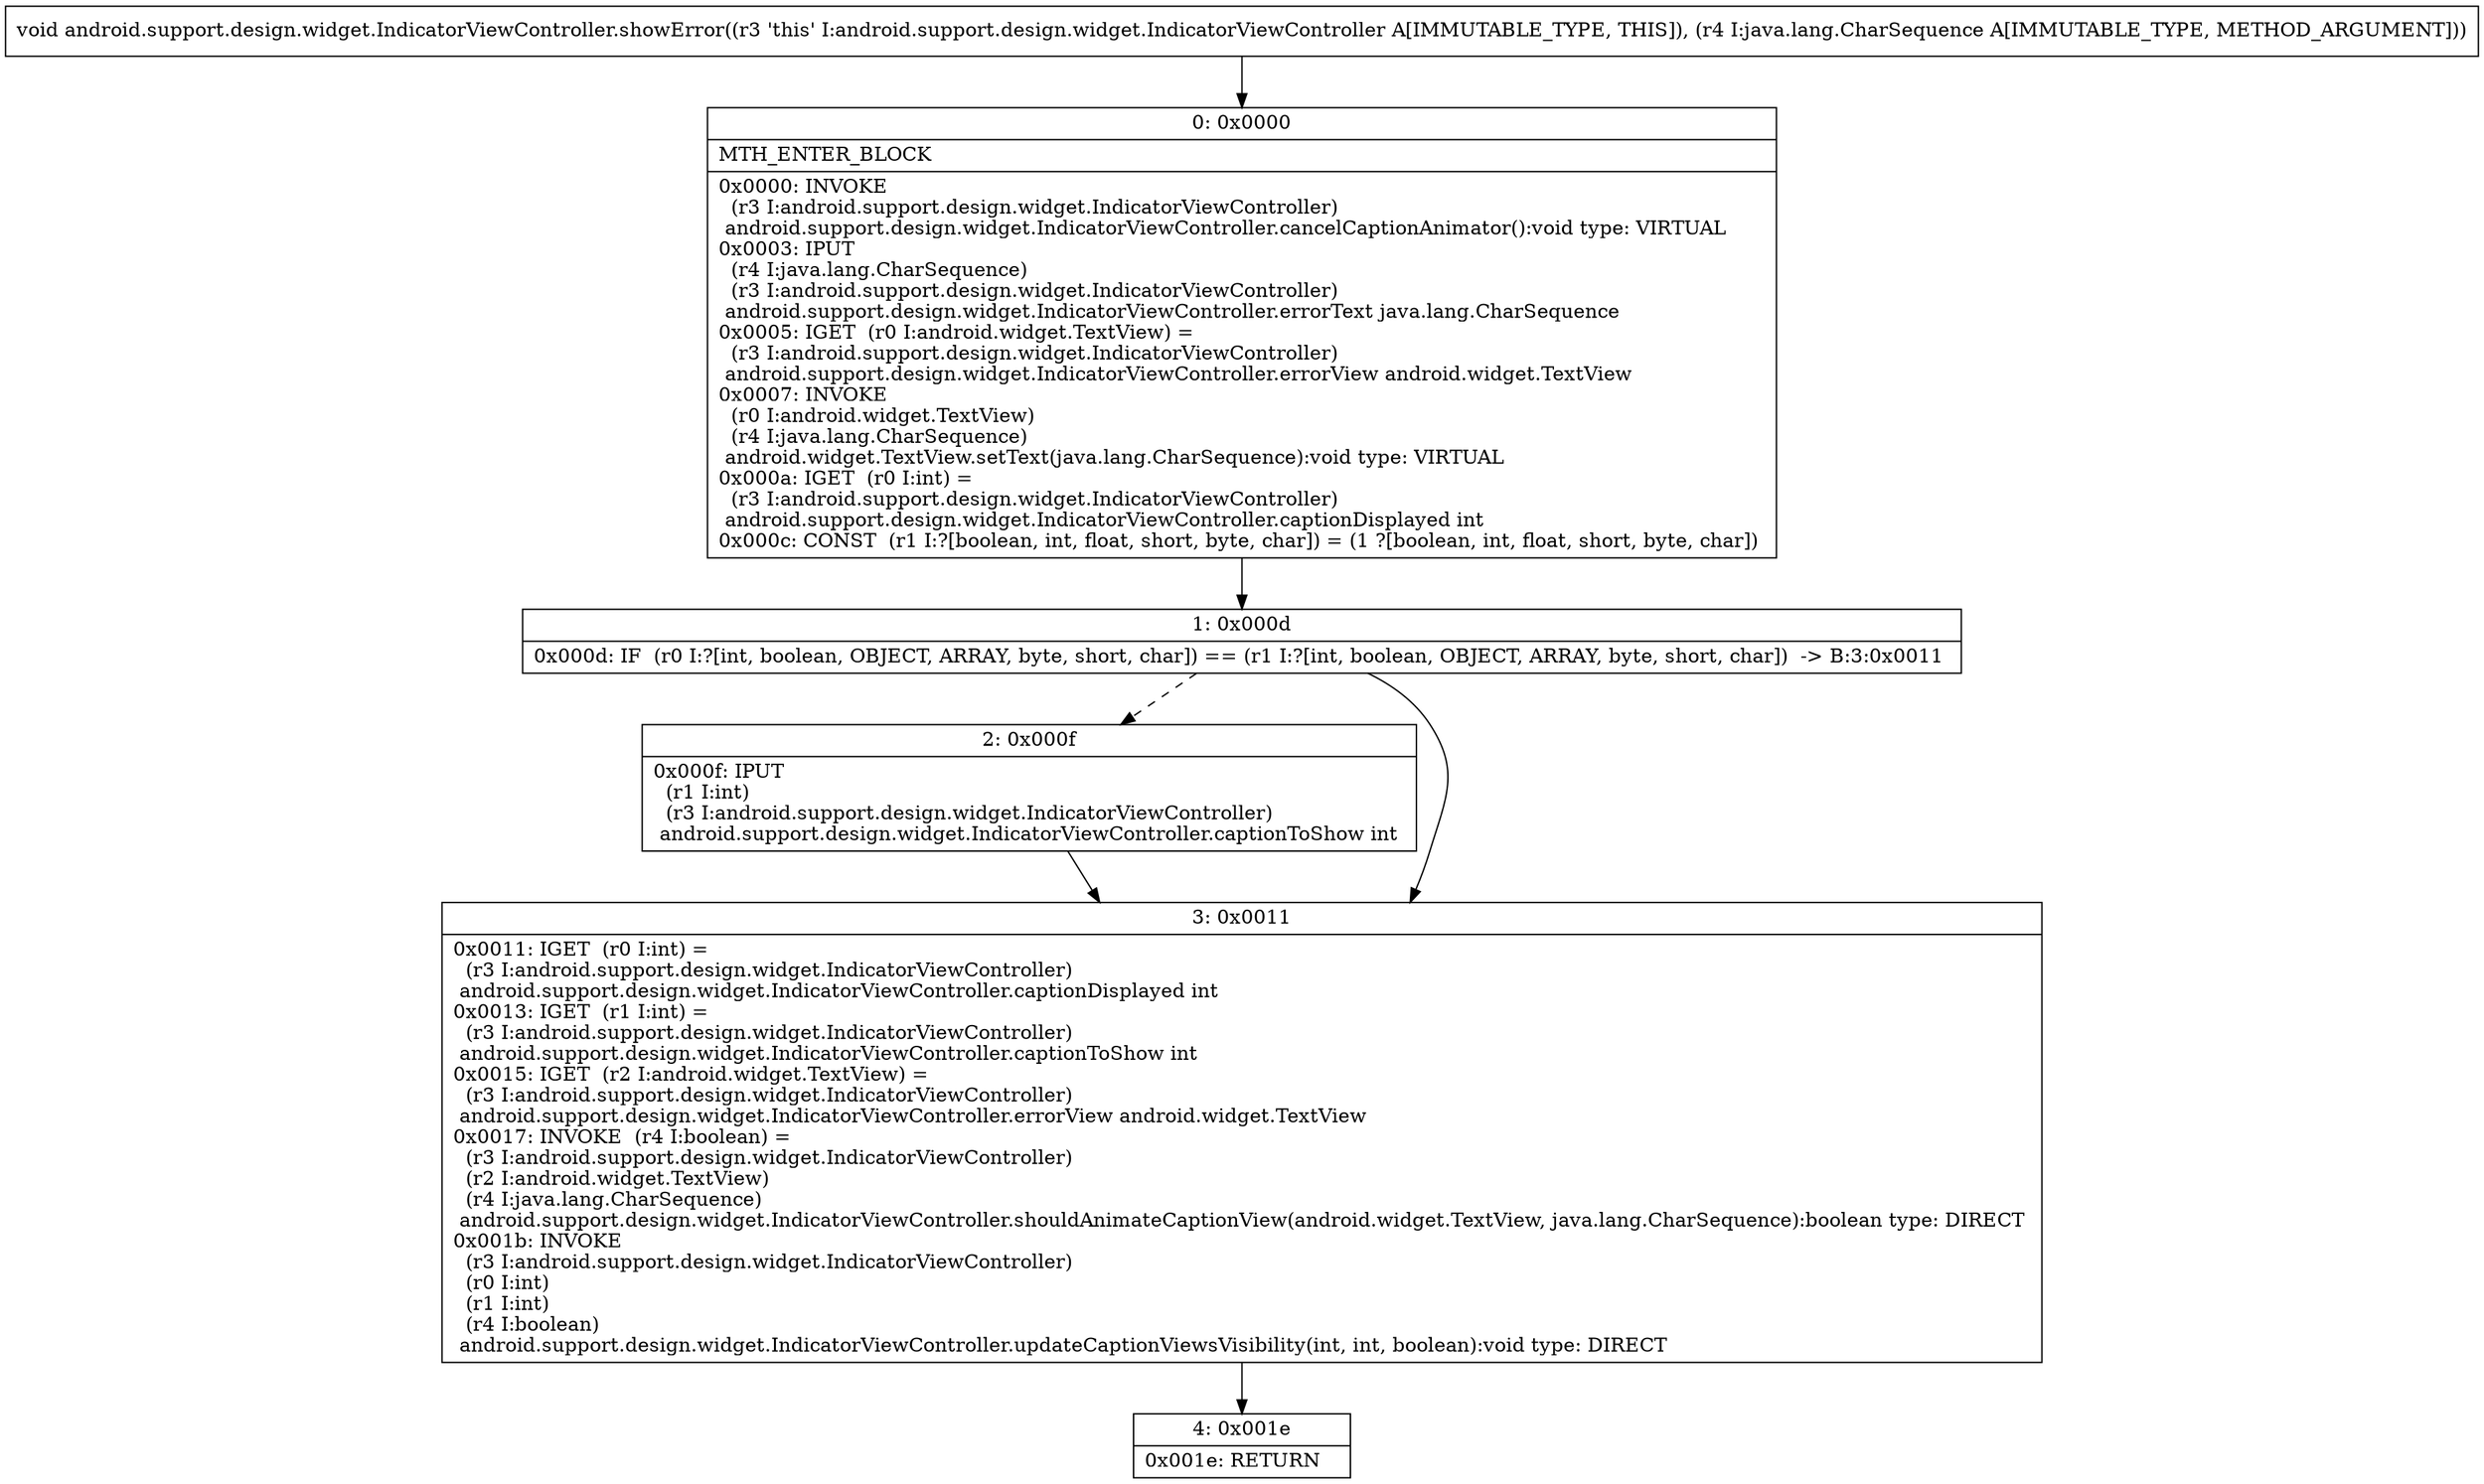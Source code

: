 digraph "CFG forandroid.support.design.widget.IndicatorViewController.showError(Ljava\/lang\/CharSequence;)V" {
Node_0 [shape=record,label="{0\:\ 0x0000|MTH_ENTER_BLOCK\l|0x0000: INVOKE  \l  (r3 I:android.support.design.widget.IndicatorViewController)\l android.support.design.widget.IndicatorViewController.cancelCaptionAnimator():void type: VIRTUAL \l0x0003: IPUT  \l  (r4 I:java.lang.CharSequence)\l  (r3 I:android.support.design.widget.IndicatorViewController)\l android.support.design.widget.IndicatorViewController.errorText java.lang.CharSequence \l0x0005: IGET  (r0 I:android.widget.TextView) = \l  (r3 I:android.support.design.widget.IndicatorViewController)\l android.support.design.widget.IndicatorViewController.errorView android.widget.TextView \l0x0007: INVOKE  \l  (r0 I:android.widget.TextView)\l  (r4 I:java.lang.CharSequence)\l android.widget.TextView.setText(java.lang.CharSequence):void type: VIRTUAL \l0x000a: IGET  (r0 I:int) = \l  (r3 I:android.support.design.widget.IndicatorViewController)\l android.support.design.widget.IndicatorViewController.captionDisplayed int \l0x000c: CONST  (r1 I:?[boolean, int, float, short, byte, char]) = (1 ?[boolean, int, float, short, byte, char]) \l}"];
Node_1 [shape=record,label="{1\:\ 0x000d|0x000d: IF  (r0 I:?[int, boolean, OBJECT, ARRAY, byte, short, char]) == (r1 I:?[int, boolean, OBJECT, ARRAY, byte, short, char])  \-\> B:3:0x0011 \l}"];
Node_2 [shape=record,label="{2\:\ 0x000f|0x000f: IPUT  \l  (r1 I:int)\l  (r3 I:android.support.design.widget.IndicatorViewController)\l android.support.design.widget.IndicatorViewController.captionToShow int \l}"];
Node_3 [shape=record,label="{3\:\ 0x0011|0x0011: IGET  (r0 I:int) = \l  (r3 I:android.support.design.widget.IndicatorViewController)\l android.support.design.widget.IndicatorViewController.captionDisplayed int \l0x0013: IGET  (r1 I:int) = \l  (r3 I:android.support.design.widget.IndicatorViewController)\l android.support.design.widget.IndicatorViewController.captionToShow int \l0x0015: IGET  (r2 I:android.widget.TextView) = \l  (r3 I:android.support.design.widget.IndicatorViewController)\l android.support.design.widget.IndicatorViewController.errorView android.widget.TextView \l0x0017: INVOKE  (r4 I:boolean) = \l  (r3 I:android.support.design.widget.IndicatorViewController)\l  (r2 I:android.widget.TextView)\l  (r4 I:java.lang.CharSequence)\l android.support.design.widget.IndicatorViewController.shouldAnimateCaptionView(android.widget.TextView, java.lang.CharSequence):boolean type: DIRECT \l0x001b: INVOKE  \l  (r3 I:android.support.design.widget.IndicatorViewController)\l  (r0 I:int)\l  (r1 I:int)\l  (r4 I:boolean)\l android.support.design.widget.IndicatorViewController.updateCaptionViewsVisibility(int, int, boolean):void type: DIRECT \l}"];
Node_4 [shape=record,label="{4\:\ 0x001e|0x001e: RETURN   \l}"];
MethodNode[shape=record,label="{void android.support.design.widget.IndicatorViewController.showError((r3 'this' I:android.support.design.widget.IndicatorViewController A[IMMUTABLE_TYPE, THIS]), (r4 I:java.lang.CharSequence A[IMMUTABLE_TYPE, METHOD_ARGUMENT])) }"];
MethodNode -> Node_0;
Node_0 -> Node_1;
Node_1 -> Node_2[style=dashed];
Node_1 -> Node_3;
Node_2 -> Node_3;
Node_3 -> Node_4;
}

